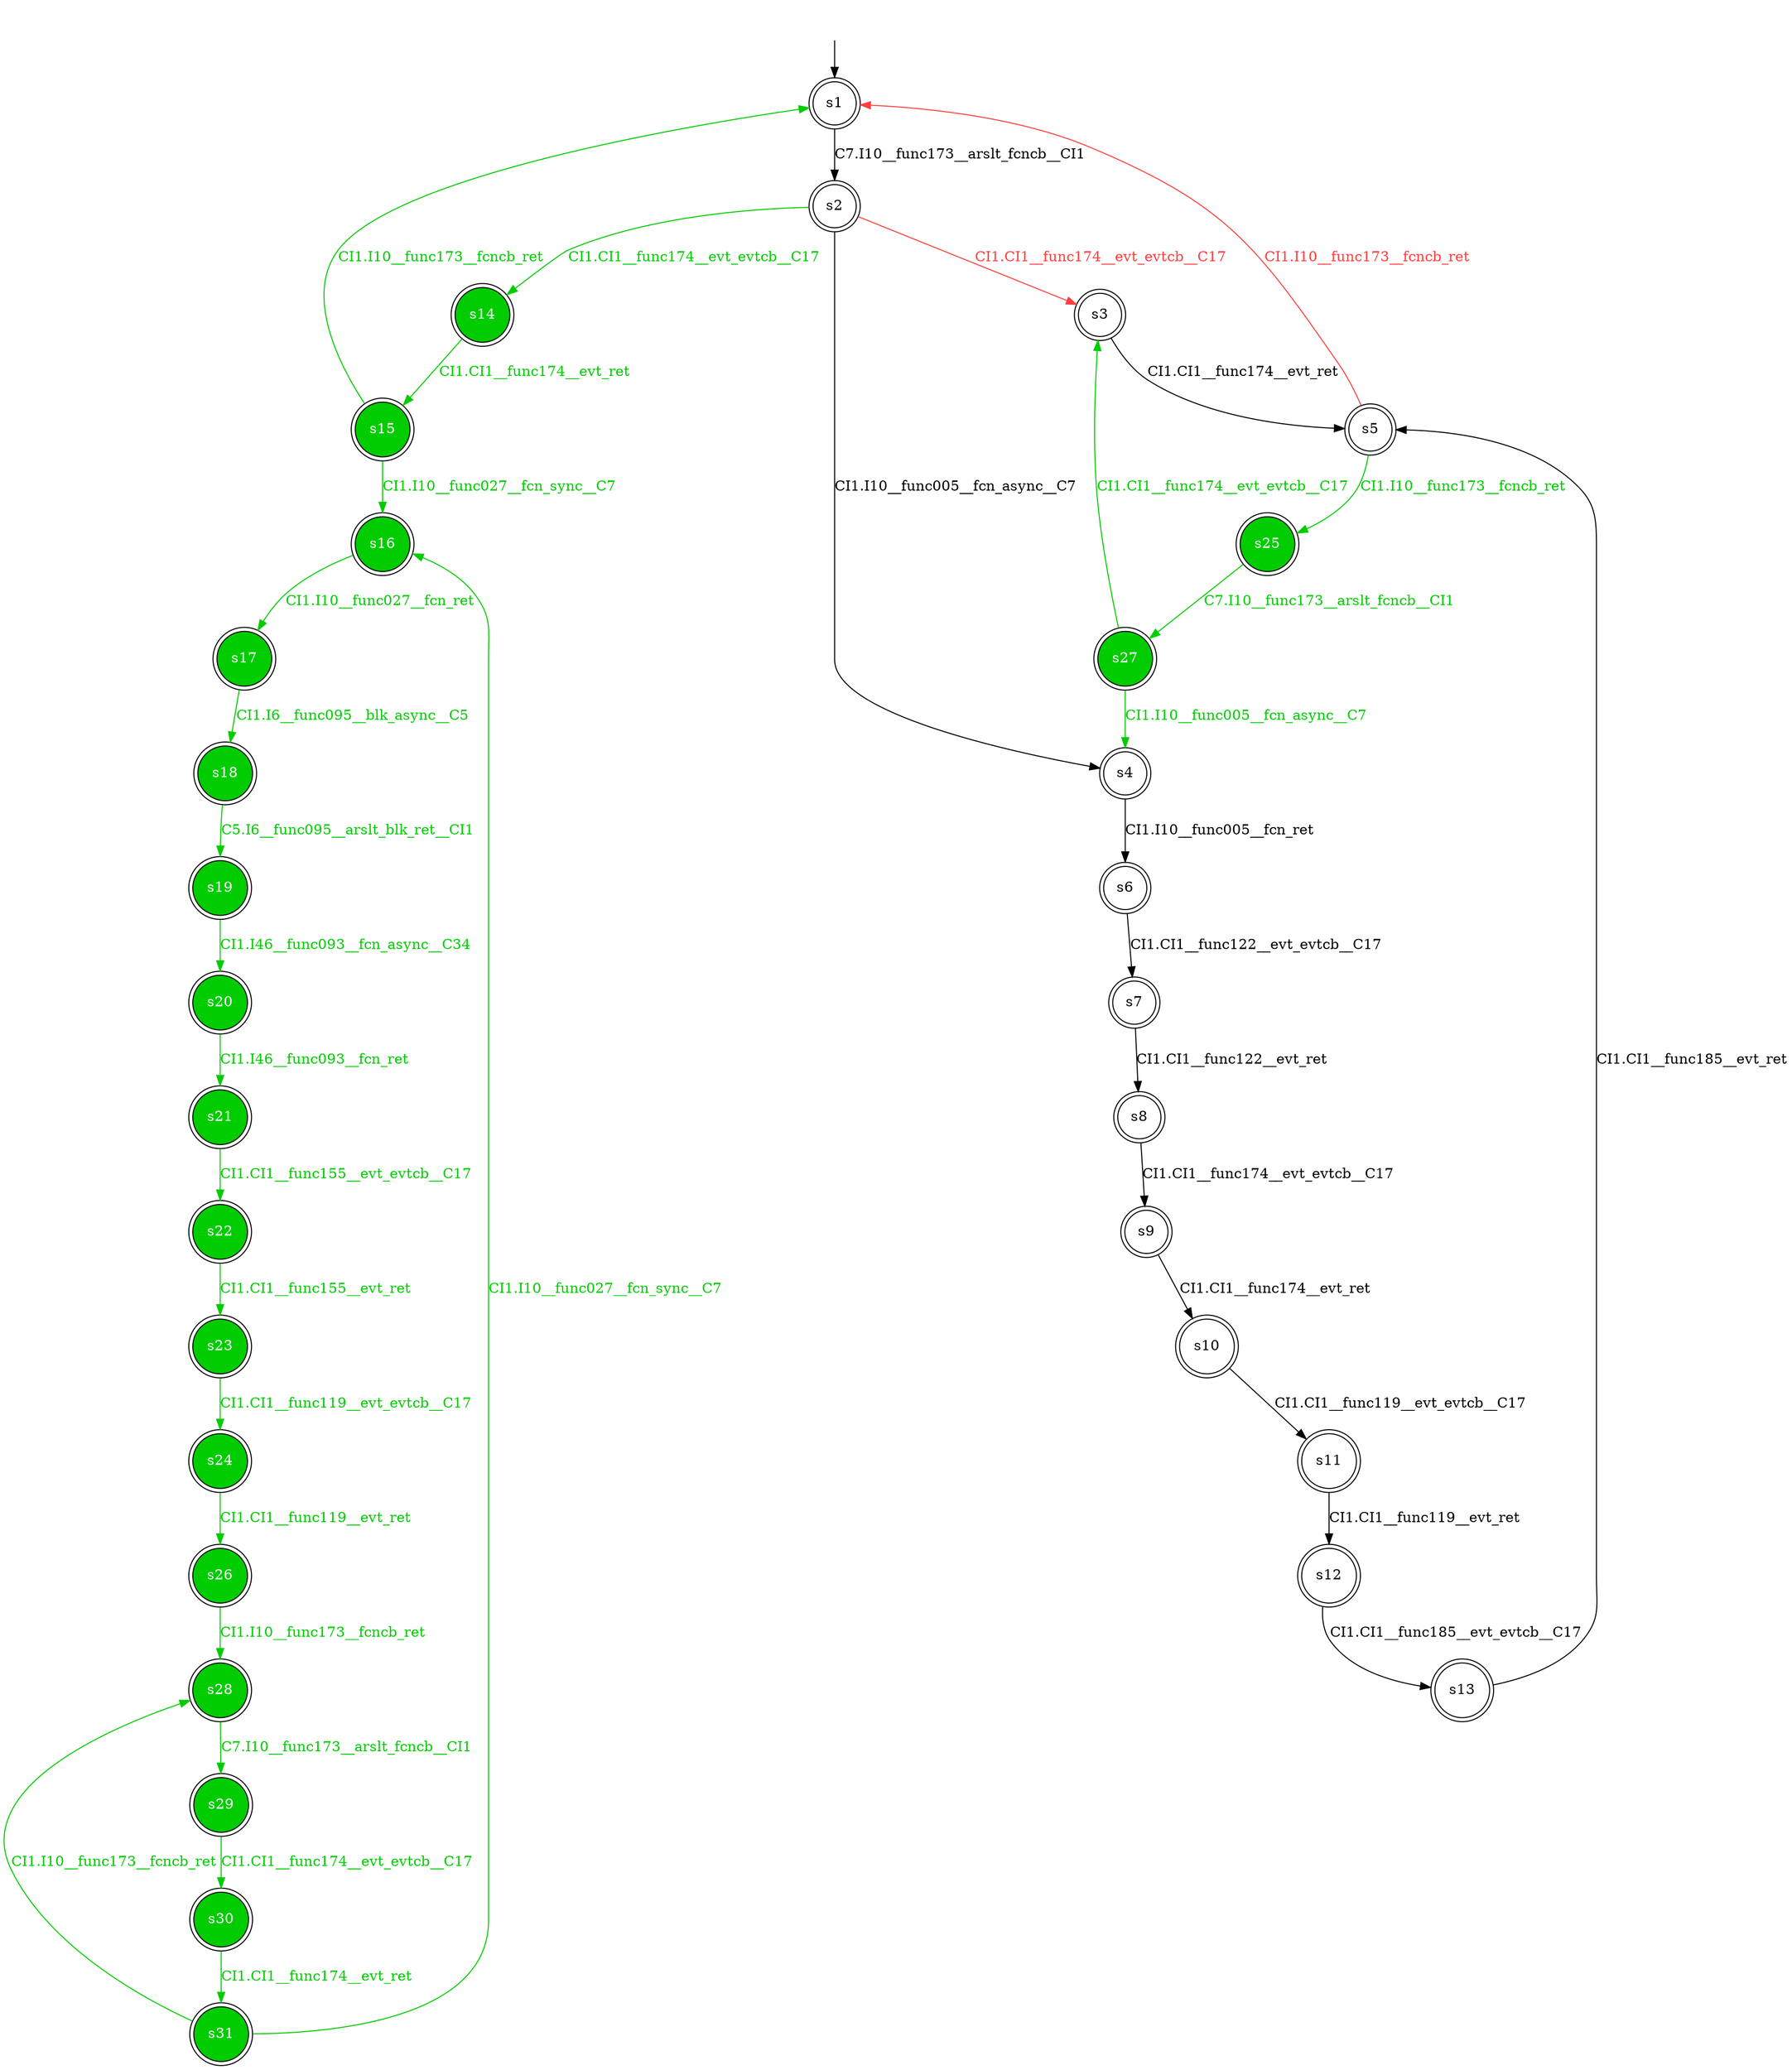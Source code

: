 digraph diffautomaton {
	1 [label=<s1> shape="doublecircle"];
	2 [label=<s2> shape="doublecircle"];
	3 [label=<s3> shape="doublecircle"];
	4 [label=<s4> shape="doublecircle"];
	5 [label=<s5> shape="doublecircle"];
	6 [label=<s6> shape="doublecircle"];
	7 [label=<s7> shape="doublecircle"];
	8 [label=<s8> shape="doublecircle"];
	9 [label=<s9> shape="doublecircle"];
	10 [label=<s10> shape="doublecircle"];
	11 [label=<s11> shape="doublecircle"];
	12 [label=<s12> shape="doublecircle"];
	13 [label=<s13> shape="doublecircle"];
	14 [label=<s14> shape="doublecircle" fillcolor="#00cc00" fontcolor="#ffffff" style="filled"];
	15 [label=<s15> shape="doublecircle" fillcolor="#00cc00" fontcolor="#ffffff" style="filled"];
	16 [label=<s16> shape="doublecircle" fillcolor="#00cc00" fontcolor="#ffffff" style="filled"];
	17 [label=<s17> shape="doublecircle" fillcolor="#00cc00" fontcolor="#ffffff" style="filled"];
	18 [label=<s18> shape="doublecircle" fillcolor="#00cc00" fontcolor="#ffffff" style="filled"];
	19 [label=<s19> shape="doublecircle" fillcolor="#00cc00" fontcolor="#ffffff" style="filled"];
	20 [label=<s20> shape="doublecircle" fillcolor="#00cc00" fontcolor="#ffffff" style="filled"];
	21 [label=<s21> shape="doublecircle" fillcolor="#00cc00" fontcolor="#ffffff" style="filled"];
	22 [label=<s22> shape="doublecircle" fillcolor="#00cc00" fontcolor="#ffffff" style="filled"];
	23 [label=<s23> shape="doublecircle" fillcolor="#00cc00" fontcolor="#ffffff" style="filled"];
	24 [label=<s24> shape="doublecircle" fillcolor="#00cc00" fontcolor="#ffffff" style="filled"];
	25 [label=<s25> shape="doublecircle" fillcolor="#00cc00" fontcolor="#ffffff" style="filled"];
	26 [label=<s26> shape="doublecircle" fillcolor="#00cc00" fontcolor="#ffffff" style="filled"];
	27 [label=<s27> shape="doublecircle" fillcolor="#00cc00" fontcolor="#ffffff" style="filled"];
	28 [label=<s28> shape="doublecircle" fillcolor="#00cc00" fontcolor="#ffffff" style="filled"];
	29 [label=<s29> shape="doublecircle" fillcolor="#00cc00" fontcolor="#ffffff" style="filled"];
	30 [label=<s30> shape="doublecircle" fillcolor="#00cc00" fontcolor="#ffffff" style="filled"];
	31 [label=<s31> shape="doublecircle" fillcolor="#00cc00" fontcolor="#ffffff" style="filled"];
	__init1 [label=<> shape="none"];
	__init1 -> 1;
	1 -> 2 [label=<<font color="#000000">C7.I10__func173__arslt_fcncb__CI1</font>> id="1-0-2"];
	2 -> 3 [label=<<font color="#ff4040">CI1.CI1__func174__evt_evtcb__C17</font>> color="#ff4040" id="2-0-3"];
	2 -> 4 [label=<<font color="#000000">CI1.I10__func005__fcn_async__C7</font>> id="2-1-4"];
	2 -> 14 [label=<<font color="#00cc00">CI1.CI1__func174__evt_evtcb__C17</font>> color="#00cc00" id="2-2-14"];
	3 -> 5 [label=<<font color="#000000">CI1.CI1__func174__evt_ret</font>> id="3-0-5"];
	4 -> 6 [label=<<font color="#000000">CI1.I10__func005__fcn_ret</font>> id="4-0-6"];
	5 -> 1 [label=<<font color="#ff4040">CI1.I10__func173__fcncb_ret</font>> color="#ff4040" id="5-0-1"];
	5 -> 25 [label=<<font color="#00cc00">CI1.I10__func173__fcncb_ret</font>> color="#00cc00" id="5-1-25"];
	6 -> 7 [label=<<font color="#000000">CI1.CI1__func122__evt_evtcb__C17</font>> id="6-0-7"];
	7 -> 8 [label=<<font color="#000000">CI1.CI1__func122__evt_ret</font>> id="7-0-8"];
	8 -> 9 [label=<<font color="#000000">CI1.CI1__func174__evt_evtcb__C17</font>> id="8-0-9"];
	9 -> 10 [label=<<font color="#000000">CI1.CI1__func174__evt_ret</font>> id="9-0-10"];
	10 -> 11 [label=<<font color="#000000">CI1.CI1__func119__evt_evtcb__C17</font>> id="10-0-11"];
	11 -> 12 [label=<<font color="#000000">CI1.CI1__func119__evt_ret</font>> id="11-0-12"];
	12 -> 13 [label=<<font color="#000000">CI1.CI1__func185__evt_evtcb__C17</font>> id="12-0-13"];
	13 -> 5 [label=<<font color="#000000">CI1.CI1__func185__evt_ret</font>> id="13-0-5"];
	14 -> 15 [label=<<font color="#00cc00">CI1.CI1__func174__evt_ret</font>> color="#00cc00" id="14-0-15"];
	15 -> 1 [label=<<font color="#00cc00">CI1.I10__func173__fcncb_ret</font>> color="#00cc00" id="15-0-1"];
	15 -> 16 [label=<<font color="#00cc00">CI1.I10__func027__fcn_sync__C7</font>> color="#00cc00" id="15-1-16"];
	16 -> 17 [label=<<font color="#00cc00">CI1.I10__func027__fcn_ret</font>> color="#00cc00" id="16-0-17"];
	17 -> 18 [label=<<font color="#00cc00">CI1.I6__func095__blk_async__C5</font>> color="#00cc00" id="17-0-18"];
	18 -> 19 [label=<<font color="#00cc00">C5.I6__func095__arslt_blk_ret__CI1</font>> color="#00cc00" id="18-0-19"];
	19 -> 20 [label=<<font color="#00cc00">CI1.I46__func093__fcn_async__C34</font>> color="#00cc00" id="19-0-20"];
	20 -> 21 [label=<<font color="#00cc00">CI1.I46__func093__fcn_ret</font>> color="#00cc00" id="20-0-21"];
	21 -> 22 [label=<<font color="#00cc00">CI1.CI1__func155__evt_evtcb__C17</font>> color="#00cc00" id="21-0-22"];
	22 -> 23 [label=<<font color="#00cc00">CI1.CI1__func155__evt_ret</font>> color="#00cc00" id="22-0-23"];
	23 -> 24 [label=<<font color="#00cc00">CI1.CI1__func119__evt_evtcb__C17</font>> color="#00cc00" id="23-0-24"];
	24 -> 26 [label=<<font color="#00cc00">CI1.CI1__func119__evt_ret</font>> color="#00cc00" id="24-0-26"];
	25 -> 27 [label=<<font color="#00cc00">C7.I10__func173__arslt_fcncb__CI1</font>> color="#00cc00" id="25-0-27"];
	26 -> 28 [label=<<font color="#00cc00">CI1.I10__func173__fcncb_ret</font>> color="#00cc00" id="26-0-28"];
	27 -> 3 [label=<<font color="#00cc00">CI1.CI1__func174__evt_evtcb__C17</font>> color="#00cc00" id="27-0-3"];
	27 -> 4 [label=<<font color="#00cc00">CI1.I10__func005__fcn_async__C7</font>> color="#00cc00" id="27-1-4"];
	28 -> 29 [label=<<font color="#00cc00">C7.I10__func173__arslt_fcncb__CI1</font>> color="#00cc00" id="28-0-29"];
	29 -> 30 [label=<<font color="#00cc00">CI1.CI1__func174__evt_evtcb__C17</font>> color="#00cc00" id="29-0-30"];
	30 -> 31 [label=<<font color="#00cc00">CI1.CI1__func174__evt_ret</font>> color="#00cc00" id="30-0-31"];
	31 -> 28 [label=<<font color="#00cc00">CI1.I10__func173__fcncb_ret</font>> color="#00cc00" id="31-0-28"];
	31 -> 16 [label=<<font color="#00cc00">CI1.I10__func027__fcn_sync__C7</font>> color="#00cc00" id="31-1-16"];
}
